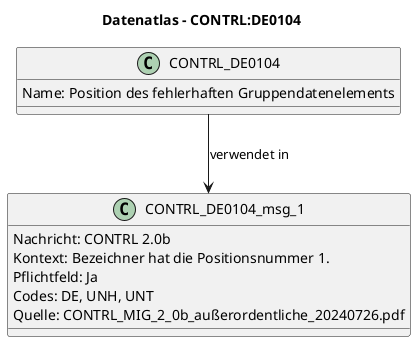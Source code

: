@startuml
title Datenatlas – CONTRL:DE0104
class CONTRL_DE0104 {
  Name: Position des fehlerhaften Gruppendatenelements
}
class CONTRL_DE0104_msg_1 {
  Nachricht: CONTRL 2.0b
  Kontext: Bezeichner hat die Positionsnummer 1.
  Pflichtfeld: Ja
  Codes: DE, UNH, UNT
  Quelle: CONTRL_MIG_2_0b_außerordentliche_20240726.pdf
}
CONTRL_DE0104 --> CONTRL_DE0104_msg_1 : verwendet in
@enduml
